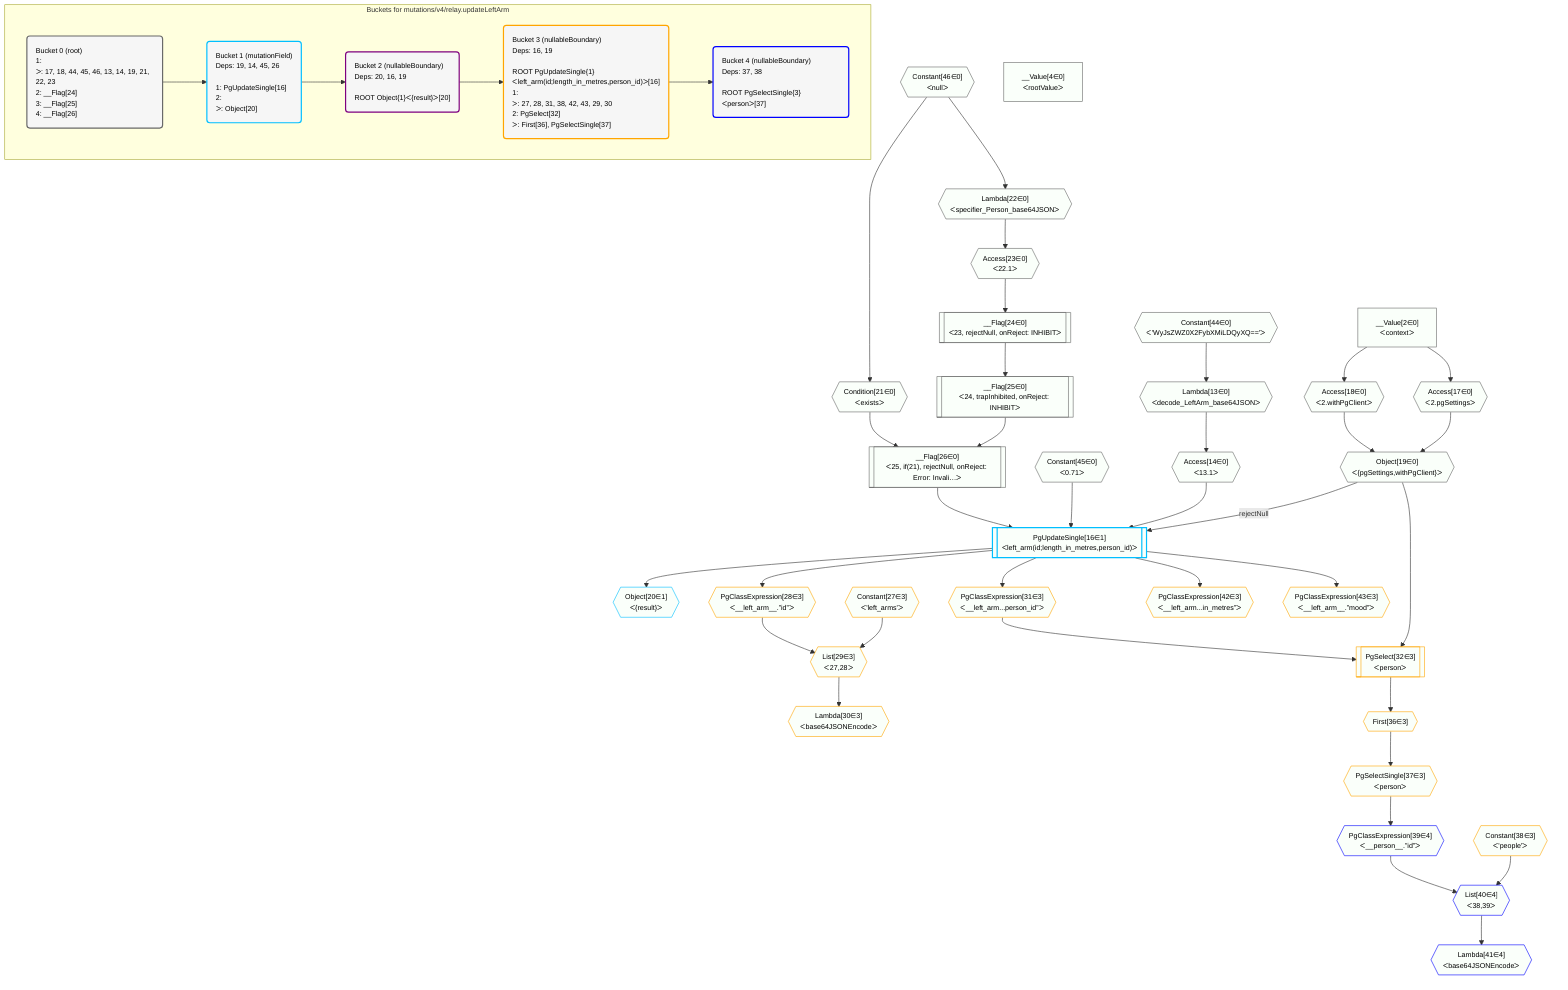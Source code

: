 %%{init: {'themeVariables': { 'fontSize': '12px'}}}%%
graph TD
    classDef path fill:#eee,stroke:#000,color:#000
    classDef plan fill:#fff,stroke-width:1px,color:#000
    classDef itemplan fill:#fff,stroke-width:2px,color:#000
    classDef unbatchedplan fill:#dff,stroke-width:1px,color:#000
    classDef sideeffectplan fill:#fcc,stroke-width:2px,color:#000
    classDef bucket fill:#f6f6f6,color:#000,stroke-width:2px,text-align:left


    %% plan dependencies
    Object19{{"Object[19∈0]<br />ᐸ{pgSettings,withPgClient}ᐳ"}}:::plan
    Access17{{"Access[17∈0]<br />ᐸ2.pgSettingsᐳ"}}:::plan
    Access18{{"Access[18∈0]<br />ᐸ2.withPgClientᐳ"}}:::plan
    Access17 & Access18 --> Object19
    __Flag26[["__Flag[26∈0]<br />ᐸ25, if(21), rejectNull, onReject: Error: Invali…ᐳ"]]:::plan
    __Flag25[["__Flag[25∈0]<br />ᐸ24, trapInhibited, onReject: INHIBITᐳ"]]:::plan
    Condition21{{"Condition[21∈0]<br />ᐸexistsᐳ"}}:::plan
    __Flag25 & Condition21 --> __Flag26
    Lambda13{{"Lambda[13∈0]<br />ᐸdecode_LeftArm_base64JSONᐳ"}}:::plan
    Constant44{{"Constant[44∈0]<br />ᐸ'WyJsZWZ0X2FybXMiLDQyXQ=='ᐳ"}}:::plan
    Constant44 --> Lambda13
    Access14{{"Access[14∈0]<br />ᐸ13.1ᐳ"}}:::plan
    Lambda13 --> Access14
    __Value2["__Value[2∈0]<br />ᐸcontextᐳ"]:::plan
    __Value2 --> Access17
    __Value2 --> Access18
    Constant46{{"Constant[46∈0]<br />ᐸnullᐳ"}}:::plan
    Constant46 --> Condition21
    Lambda22{{"Lambda[22∈0]<br />ᐸspecifier_Person_base64JSONᐳ"}}:::plan
    Constant46 --> Lambda22
    Access23{{"Access[23∈0]<br />ᐸ22.1ᐳ"}}:::plan
    Lambda22 --> Access23
    __Flag24[["__Flag[24∈0]<br />ᐸ23, rejectNull, onReject: INHIBITᐳ"]]:::plan
    Access23 --> __Flag24
    __Flag24 --> __Flag25
    __Value4["__Value[4∈0]<br />ᐸrootValueᐳ"]:::plan
    Constant45{{"Constant[45∈0]<br />ᐸ0.71ᐳ"}}:::plan
    PgUpdateSingle16[["PgUpdateSingle[16∈1]<br />ᐸleft_arm(id;length_in_metres,person_id)ᐳ"]]:::sideeffectplan
    Object19 -->|rejectNull| PgUpdateSingle16
    Access14 & Constant45 & __Flag26 --> PgUpdateSingle16
    Object20{{"Object[20∈1]<br />ᐸ{result}ᐳ"}}:::plan
    PgUpdateSingle16 --> Object20
    List29{{"List[29∈3]<br />ᐸ27,28ᐳ"}}:::plan
    Constant27{{"Constant[27∈3]<br />ᐸ'left_arms'ᐳ"}}:::plan
    PgClassExpression28{{"PgClassExpression[28∈3]<br />ᐸ__left_arm__.”id”ᐳ"}}:::plan
    Constant27 & PgClassExpression28 --> List29
    PgSelect32[["PgSelect[32∈3]<br />ᐸpersonᐳ"]]:::plan
    PgClassExpression31{{"PgClassExpression[31∈3]<br />ᐸ__left_arm...person_id”ᐳ"}}:::plan
    Object19 & PgClassExpression31 --> PgSelect32
    PgUpdateSingle16 --> PgClassExpression28
    Lambda30{{"Lambda[30∈3]<br />ᐸbase64JSONEncodeᐳ"}}:::plan
    List29 --> Lambda30
    PgUpdateSingle16 --> PgClassExpression31
    First36{{"First[36∈3]"}}:::plan
    PgSelect32 --> First36
    PgSelectSingle37{{"PgSelectSingle[37∈3]<br />ᐸpersonᐳ"}}:::plan
    First36 --> PgSelectSingle37
    PgClassExpression42{{"PgClassExpression[42∈3]<br />ᐸ__left_arm...in_metres”ᐳ"}}:::plan
    PgUpdateSingle16 --> PgClassExpression42
    PgClassExpression43{{"PgClassExpression[43∈3]<br />ᐸ__left_arm__.”mood”ᐳ"}}:::plan
    PgUpdateSingle16 --> PgClassExpression43
    Constant38{{"Constant[38∈3]<br />ᐸ'people'ᐳ"}}:::plan
    List40{{"List[40∈4]<br />ᐸ38,39ᐳ"}}:::plan
    PgClassExpression39{{"PgClassExpression[39∈4]<br />ᐸ__person__.”id”ᐳ"}}:::plan
    Constant38 & PgClassExpression39 --> List40
    PgSelectSingle37 --> PgClassExpression39
    Lambda41{{"Lambda[41∈4]<br />ᐸbase64JSONEncodeᐳ"}}:::plan
    List40 --> Lambda41

    %% define steps

    subgraph "Buckets for mutations/v4/relay.updateLeftArm"
    Bucket0("Bucket 0 (root)<br />1: <br />ᐳ: 17, 18, 44, 45, 46, 13, 14, 19, 21, 22, 23<br />2: __Flag[24]<br />3: __Flag[25]<br />4: __Flag[26]"):::bucket
    classDef bucket0 stroke:#696969
    class Bucket0,__Value2,__Value4,Lambda13,Access14,Access17,Access18,Object19,Condition21,Lambda22,Access23,__Flag24,__Flag25,__Flag26,Constant44,Constant45,Constant46 bucket0
    Bucket1("Bucket 1 (mutationField)<br />Deps: 19, 14, 45, 26<br /><br />1: PgUpdateSingle[16]<br />2: <br />ᐳ: Object[20]"):::bucket
    classDef bucket1 stroke:#00bfff
    class Bucket1,PgUpdateSingle16,Object20 bucket1
    Bucket2("Bucket 2 (nullableBoundary)<br />Deps: 20, 16, 19<br /><br />ROOT Object{1}ᐸ{result}ᐳ[20]"):::bucket
    classDef bucket2 stroke:#7f007f
    class Bucket2 bucket2
    Bucket3("Bucket 3 (nullableBoundary)<br />Deps: 16, 19<br /><br />ROOT PgUpdateSingle{1}ᐸleft_arm(id;length_in_metres,person_id)ᐳ[16]<br />1: <br />ᐳ: 27, 28, 31, 38, 42, 43, 29, 30<br />2: PgSelect[32]<br />ᐳ: First[36], PgSelectSingle[37]"):::bucket
    classDef bucket3 stroke:#ffa500
    class Bucket3,Constant27,PgClassExpression28,List29,Lambda30,PgClassExpression31,PgSelect32,First36,PgSelectSingle37,Constant38,PgClassExpression42,PgClassExpression43 bucket3
    Bucket4("Bucket 4 (nullableBoundary)<br />Deps: 37, 38<br /><br />ROOT PgSelectSingle{3}ᐸpersonᐳ[37]"):::bucket
    classDef bucket4 stroke:#0000ff
    class Bucket4,PgClassExpression39,List40,Lambda41 bucket4
    Bucket0 --> Bucket1
    Bucket1 --> Bucket2
    Bucket2 --> Bucket3
    Bucket3 --> Bucket4
    classDef unary fill:#fafffa,borderWidth:8px
    class Object19,__Flag26,Lambda13,Access14,Access17,Access18,Condition21,Lambda22,Access23,__Flag24,__Flag25,__Value2,__Value4,Constant44,Constant45,Constant46,PgUpdateSingle16,Object20,List29,PgSelect32,PgClassExpression28,Lambda30,PgClassExpression31,First36,PgSelectSingle37,PgClassExpression42,PgClassExpression43,Constant27,Constant38,List40,PgClassExpression39,Lambda41 unary
    end